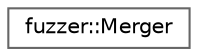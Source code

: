 digraph "Graphical Class Hierarchy"
{
 // LATEX_PDF_SIZE
  bgcolor="transparent";
  edge [fontname=Helvetica,fontsize=10,labelfontname=Helvetica,labelfontsize=10];
  node [fontname=Helvetica,fontsize=10,shape=box,height=0.2,width=0.4];
  rankdir="LR";
  Node0 [id="Node000000",label="fuzzer::Merger",height=0.2,width=0.4,color="grey40", fillcolor="white", style="filled",URL="$structfuzzer_1_1_merger.html",tooltip=" "];
}
